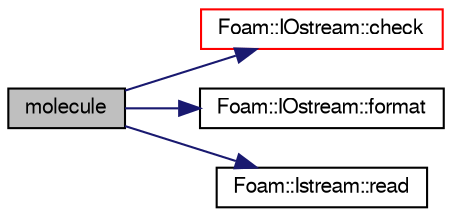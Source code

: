 digraph "molecule"
{
  bgcolor="transparent";
  edge [fontname="FreeSans",fontsize="10",labelfontname="FreeSans",labelfontsize="10"];
  node [fontname="FreeSans",fontsize="10",shape=record];
  rankdir="LR";
  Node56 [label="molecule",height=0.2,width=0.4,color="black", fillcolor="grey75", style="filled", fontcolor="black"];
  Node56 -> Node57 [color="midnightblue",fontsize="10",style="solid",fontname="FreeSans"];
  Node57 [label="Foam::IOstream::check",height=0.2,width=0.4,color="red",URL="$a26226.html#a367eb3425fc4e8270e2aa961df8ac8a5",tooltip="Check IOstream status for given operation. "];
  Node56 -> Node106 [color="midnightblue",fontsize="10",style="solid",fontname="FreeSans"];
  Node106 [label="Foam::IOstream::format",height=0.2,width=0.4,color="black",URL="$a26226.html#a33bbef3587114a06f7bdc0b91ba57ed9",tooltip="Return current stream format. "];
  Node56 -> Node107 [color="midnightblue",fontsize="10",style="solid",fontname="FreeSans"];
  Node107 [label="Foam::Istream::read",height=0.2,width=0.4,color="black",URL="$a26234.html#a89057c9d9e24ba872ccb8546086498ec",tooltip="Return next token from stream. "];
}
